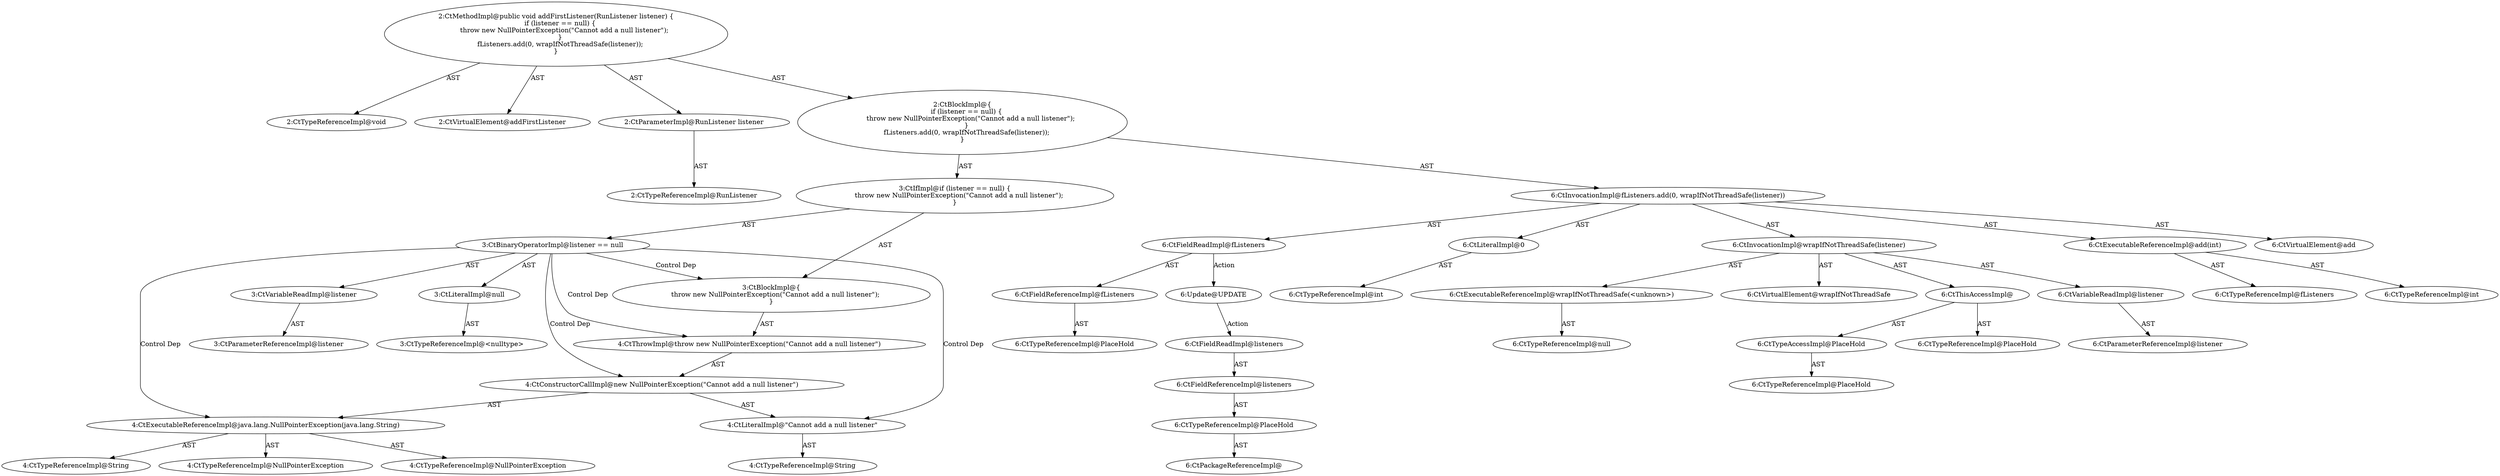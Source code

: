digraph "addFirstListener#?,RunListener" {
0 [label="2:CtTypeReferenceImpl@void" shape=ellipse]
1 [label="2:CtVirtualElement@addFirstListener" shape=ellipse]
2 [label="2:CtParameterImpl@RunListener listener" shape=ellipse]
3 [label="2:CtTypeReferenceImpl@RunListener" shape=ellipse]
4 [label="3:CtVariableReadImpl@listener" shape=ellipse]
5 [label="3:CtParameterReferenceImpl@listener" shape=ellipse]
6 [label="3:CtLiteralImpl@null" shape=ellipse]
7 [label="3:CtTypeReferenceImpl@<nulltype>" shape=ellipse]
8 [label="3:CtBinaryOperatorImpl@listener == null" shape=ellipse]
9 [label="4:CtExecutableReferenceImpl@java.lang.NullPointerException(java.lang.String)" shape=ellipse]
10 [label="4:CtTypeReferenceImpl@NullPointerException" shape=ellipse]
11 [label="4:CtTypeReferenceImpl@NullPointerException" shape=ellipse]
12 [label="4:CtTypeReferenceImpl@String" shape=ellipse]
13 [label="4:CtLiteralImpl@\"Cannot add a null listener\"" shape=ellipse]
14 [label="4:CtTypeReferenceImpl@String" shape=ellipse]
15 [label="4:CtConstructorCallImpl@new NullPointerException(\"Cannot add a null listener\")" shape=ellipse]
16 [label="4:CtThrowImpl@throw new NullPointerException(\"Cannot add a null listener\")" shape=ellipse]
17 [label="3:CtBlockImpl@\{
    throw new NullPointerException(\"Cannot add a null listener\");
\}" shape=ellipse]
18 [label="3:CtIfImpl@if (listener == null) \{
    throw new NullPointerException(\"Cannot add a null listener\");
\}" shape=ellipse]
19 [label="6:CtExecutableReferenceImpl@add(int)" shape=ellipse]
20 [label="6:CtTypeReferenceImpl@fListeners" shape=ellipse]
21 [label="6:CtTypeReferenceImpl@int" shape=ellipse]
22 [label="6:CtVirtualElement@add" shape=ellipse]
23 [label="6:CtFieldReferenceImpl@fListeners" shape=ellipse]
24 [label="6:CtTypeReferenceImpl@PlaceHold" shape=ellipse]
25 [label="6:CtFieldReadImpl@fListeners" shape=ellipse]
26 [label="6:CtLiteralImpl@0" shape=ellipse]
27 [label="6:CtTypeReferenceImpl@int" shape=ellipse]
28 [label="6:CtExecutableReferenceImpl@wrapIfNotThreadSafe(<unknown>)" shape=ellipse]
29 [label="6:CtTypeReferenceImpl@null" shape=ellipse]
30 [label="6:CtVirtualElement@wrapIfNotThreadSafe" shape=ellipse]
31 [label="6:CtTypeAccessImpl@PlaceHold" shape=ellipse]
32 [label="6:CtTypeReferenceImpl@PlaceHold" shape=ellipse]
33 [label="6:CtThisAccessImpl@" shape=ellipse]
34 [label="6:CtTypeReferenceImpl@PlaceHold" shape=ellipse]
35 [label="6:CtVariableReadImpl@listener" shape=ellipse]
36 [label="6:CtParameterReferenceImpl@listener" shape=ellipse]
37 [label="6:CtInvocationImpl@wrapIfNotThreadSafe(listener)" shape=ellipse]
38 [label="6:CtInvocationImpl@fListeners.add(0, wrapIfNotThreadSafe(listener))" shape=ellipse]
39 [label="2:CtBlockImpl@\{
    if (listener == null) \{
        throw new NullPointerException(\"Cannot add a null listener\");
    \}
    fListeners.add(0, wrapIfNotThreadSafe(listener));
\}" shape=ellipse]
40 [label="2:CtMethodImpl@public void addFirstListener(RunListener listener) \{
    if (listener == null) \{
        throw new NullPointerException(\"Cannot add a null listener\");
    \}
    fListeners.add(0, wrapIfNotThreadSafe(listener));
\}" shape=ellipse]
41 [label="6:Update@UPDATE" shape=ellipse]
42 [label="6:CtPackageReferenceImpl@" shape=ellipse]
43 [label="6:CtTypeReferenceImpl@PlaceHold" shape=ellipse]
44 [label="6:CtFieldReferenceImpl@listeners" shape=ellipse]
45 [label="6:CtFieldReadImpl@listeners" shape=ellipse]
2 -> 3 [label="AST"];
4 -> 5 [label="AST"];
6 -> 7 [label="AST"];
8 -> 4 [label="AST"];
8 -> 6 [label="AST"];
8 -> 17 [label="Control Dep"];
8 -> 16 [label="Control Dep"];
8 -> 15 [label="Control Dep"];
8 -> 9 [label="Control Dep"];
8 -> 13 [label="Control Dep"];
9 -> 10 [label="AST"];
9 -> 11 [label="AST"];
9 -> 12 [label="AST"];
13 -> 14 [label="AST"];
15 -> 9 [label="AST"];
15 -> 13 [label="AST"];
16 -> 15 [label="AST"];
17 -> 16 [label="AST"];
18 -> 8 [label="AST"];
18 -> 17 [label="AST"];
19 -> 20 [label="AST"];
19 -> 21 [label="AST"];
23 -> 24 [label="AST"];
25 -> 23 [label="AST"];
25 -> 41 [label="Action"];
26 -> 27 [label="AST"];
28 -> 29 [label="AST"];
31 -> 32 [label="AST"];
33 -> 34 [label="AST"];
33 -> 31 [label="AST"];
35 -> 36 [label="AST"];
37 -> 30 [label="AST"];
37 -> 33 [label="AST"];
37 -> 28 [label="AST"];
37 -> 35 [label="AST"];
38 -> 22 [label="AST"];
38 -> 25 [label="AST"];
38 -> 19 [label="AST"];
38 -> 26 [label="AST"];
38 -> 37 [label="AST"];
39 -> 18 [label="AST"];
39 -> 38 [label="AST"];
40 -> 1 [label="AST"];
40 -> 0 [label="AST"];
40 -> 2 [label="AST"];
40 -> 39 [label="AST"];
41 -> 45 [label="Action"];
43 -> 42 [label="AST"];
44 -> 43 [label="AST"];
45 -> 44 [label="AST"];
}
